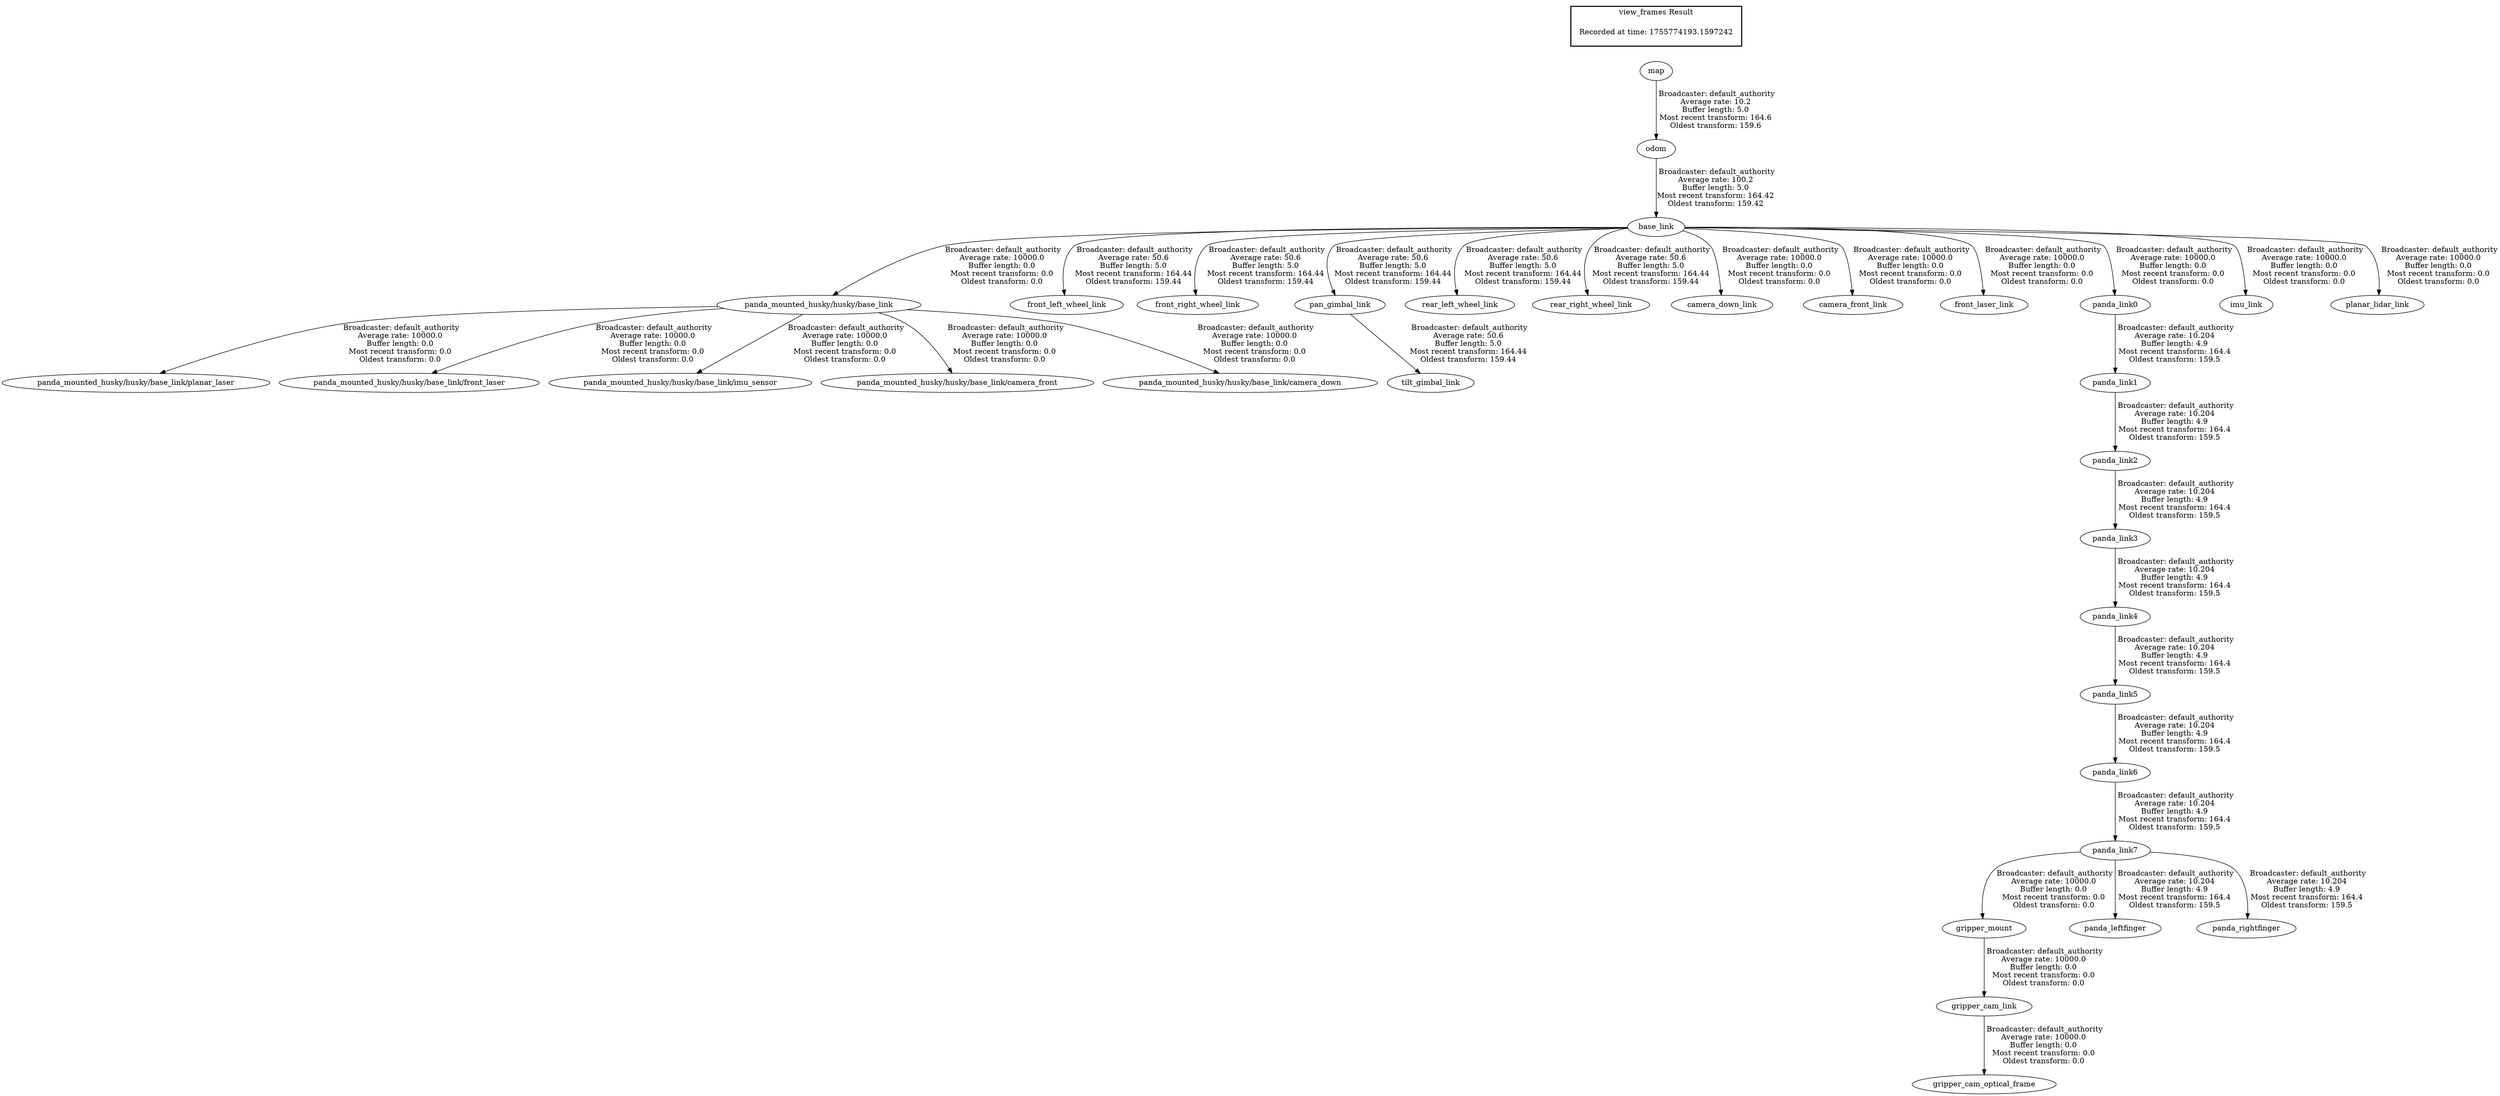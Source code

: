 digraph G {
"odom" -> "base_link"[label=" Broadcaster: default_authority\nAverage rate: 100.2\nBuffer length: 5.0\nMost recent transform: 164.42\nOldest transform: 159.42\n"];
"map" -> "odom"[label=" Broadcaster: default_authority\nAverage rate: 10.2\nBuffer length: 5.0\nMost recent transform: 164.6\nOldest transform: 159.6\n"];
"base_link" -> "panda_mounted_husky/husky/base_link"[label=" Broadcaster: default_authority\nAverage rate: 10000.0\nBuffer length: 0.0\nMost recent transform: 0.0\nOldest transform: 0.0\n"];
"panda_mounted_husky/husky/base_link" -> "panda_mounted_husky/husky/base_link/planar_laser"[label=" Broadcaster: default_authority\nAverage rate: 10000.0\nBuffer length: 0.0\nMost recent transform: 0.0\nOldest transform: 0.0\n"];
"panda_mounted_husky/husky/base_link" -> "panda_mounted_husky/husky/base_link/front_laser"[label=" Broadcaster: default_authority\nAverage rate: 10000.0\nBuffer length: 0.0\nMost recent transform: 0.0\nOldest transform: 0.0\n"];
"panda_mounted_husky/husky/base_link" -> "panda_mounted_husky/husky/base_link/imu_sensor"[label=" Broadcaster: default_authority\nAverage rate: 10000.0\nBuffer length: 0.0\nMost recent transform: 0.0\nOldest transform: 0.0\n"];
"panda_mounted_husky/husky/base_link" -> "panda_mounted_husky/husky/base_link/camera_front"[label=" Broadcaster: default_authority\nAverage rate: 10000.0\nBuffer length: 0.0\nMost recent transform: 0.0\nOldest transform: 0.0\n"];
"base_link" -> "front_left_wheel_link"[label=" Broadcaster: default_authority\nAverage rate: 50.6\nBuffer length: 5.0\nMost recent transform: 164.44\nOldest transform: 159.44\n"];
"base_link" -> "front_right_wheel_link"[label=" Broadcaster: default_authority\nAverage rate: 50.6\nBuffer length: 5.0\nMost recent transform: 164.44\nOldest transform: 159.44\n"];
"base_link" -> "pan_gimbal_link"[label=" Broadcaster: default_authority\nAverage rate: 50.6\nBuffer length: 5.0\nMost recent transform: 164.44\nOldest transform: 159.44\n"];
"base_link" -> "rear_left_wheel_link"[label=" Broadcaster: default_authority\nAverage rate: 50.6\nBuffer length: 5.0\nMost recent transform: 164.44\nOldest transform: 159.44\n"];
"base_link" -> "rear_right_wheel_link"[label=" Broadcaster: default_authority\nAverage rate: 50.6\nBuffer length: 5.0\nMost recent transform: 164.44\nOldest transform: 159.44\n"];
"pan_gimbal_link" -> "tilt_gimbal_link"[label=" Broadcaster: default_authority\nAverage rate: 50.6\nBuffer length: 5.0\nMost recent transform: 164.44\nOldest transform: 159.44\n"];
"base_link" -> "camera_down_link"[label=" Broadcaster: default_authority\nAverage rate: 10000.0\nBuffer length: 0.0\nMost recent transform: 0.0\nOldest transform: 0.0\n"];
"base_link" -> "camera_front_link"[label=" Broadcaster: default_authority\nAverage rate: 10000.0\nBuffer length: 0.0\nMost recent transform: 0.0\nOldest transform: 0.0\n"];
"base_link" -> "front_laser_link"[label=" Broadcaster: default_authority\nAverage rate: 10000.0\nBuffer length: 0.0\nMost recent transform: 0.0\nOldest transform: 0.0\n"];
"base_link" -> "panda_link0"[label=" Broadcaster: default_authority\nAverage rate: 10000.0\nBuffer length: 0.0\nMost recent transform: 0.0\nOldest transform: 0.0\n"];
"base_link" -> "imu_link"[label=" Broadcaster: default_authority\nAverage rate: 10000.0\nBuffer length: 0.0\nMost recent transform: 0.0\nOldest transform: 0.0\n"];
"panda_link7" -> "gripper_mount"[label=" Broadcaster: default_authority\nAverage rate: 10000.0\nBuffer length: 0.0\nMost recent transform: 0.0\nOldest transform: 0.0\n"];
"panda_link6" -> "panda_link7"[label=" Broadcaster: default_authority\nAverage rate: 10.204\nBuffer length: 4.9\nMost recent transform: 164.4\nOldest transform: 159.5\n"];
"base_link" -> "planar_lidar_link"[label=" Broadcaster: default_authority\nAverage rate: 10000.0\nBuffer length: 0.0\nMost recent transform: 0.0\nOldest transform: 0.0\n"];
"gripper_mount" -> "gripper_cam_link"[label=" Broadcaster: default_authority\nAverage rate: 10000.0\nBuffer length: 0.0\nMost recent transform: 0.0\nOldest transform: 0.0\n"];
"gripper_cam_link" -> "gripper_cam_optical_frame"[label=" Broadcaster: default_authority\nAverage rate: 10000.0\nBuffer length: 0.0\nMost recent transform: 0.0\nOldest transform: 0.0\n"];
"panda_link7" -> "panda_leftfinger"[label=" Broadcaster: default_authority\nAverage rate: 10.204\nBuffer length: 4.9\nMost recent transform: 164.4\nOldest transform: 159.5\n"];
"panda_link7" -> "panda_rightfinger"[label=" Broadcaster: default_authority\nAverage rate: 10.204\nBuffer length: 4.9\nMost recent transform: 164.4\nOldest transform: 159.5\n"];
"panda_link0" -> "panda_link1"[label=" Broadcaster: default_authority\nAverage rate: 10.204\nBuffer length: 4.9\nMost recent transform: 164.4\nOldest transform: 159.5\n"];
"panda_link1" -> "panda_link2"[label=" Broadcaster: default_authority\nAverage rate: 10.204\nBuffer length: 4.9\nMost recent transform: 164.4\nOldest transform: 159.5\n"];
"panda_link2" -> "panda_link3"[label=" Broadcaster: default_authority\nAverage rate: 10.204\nBuffer length: 4.9\nMost recent transform: 164.4\nOldest transform: 159.5\n"];
"panda_link3" -> "panda_link4"[label=" Broadcaster: default_authority\nAverage rate: 10.204\nBuffer length: 4.9\nMost recent transform: 164.4\nOldest transform: 159.5\n"];
"panda_link4" -> "panda_link5"[label=" Broadcaster: default_authority\nAverage rate: 10.204\nBuffer length: 4.9\nMost recent transform: 164.4\nOldest transform: 159.5\n"];
"panda_link5" -> "panda_link6"[label=" Broadcaster: default_authority\nAverage rate: 10.204\nBuffer length: 4.9\nMost recent transform: 164.4\nOldest transform: 159.5\n"];
"panda_mounted_husky/husky/base_link" -> "panda_mounted_husky/husky/base_link/camera_down"[label=" Broadcaster: default_authority\nAverage rate: 10000.0\nBuffer length: 0.0\nMost recent transform: 0.0\nOldest transform: 0.0\n"];
edge [style=invis];
 subgraph cluster_legend { style=bold; color=black; label ="view_frames Result";
"Recorded at time: 1755774193.1597242"[ shape=plaintext ] ;
}->"map";
}